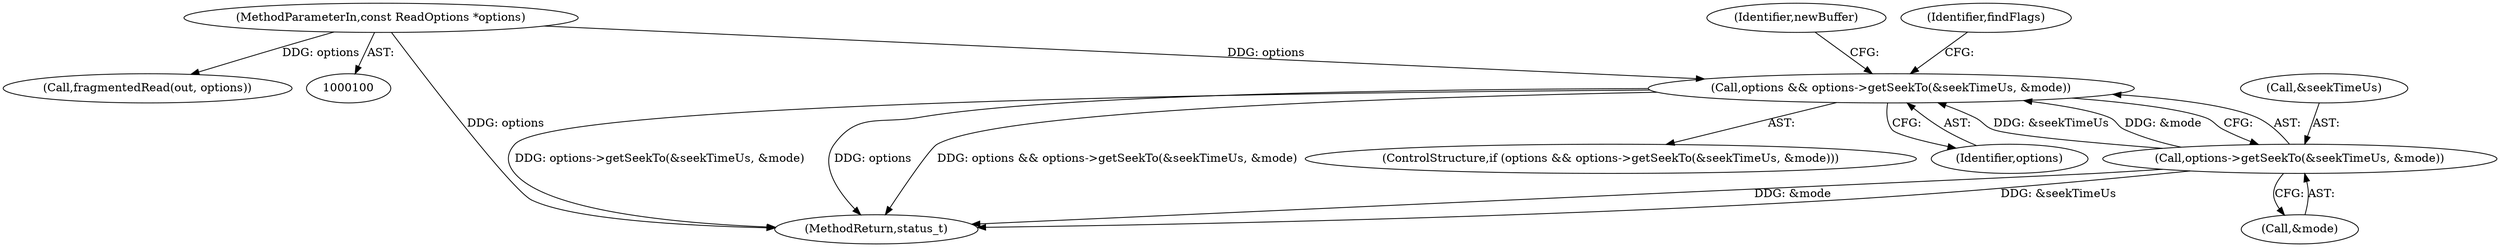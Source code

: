 digraph "0_Android_d48f0f145f8f0f4472bc0af668ac9a8bce44ba9b_0@pointer" {
"1000128" [label="(Call,options && options->getSeekTo(&seekTimeUs, &mode))"];
"1000102" [label="(MethodParameterIn,const ReadOptions *options)"];
"1000130" [label="(Call,options->getSeekTo(&seekTimeUs, &mode))"];
"1000710" [label="(MethodReturn,status_t)"];
"1000127" [label="(ControlStructure,if (options && options->getSeekTo(&seekTimeUs, &mode)))"];
"1000261" [label="(Identifier,newBuffer)"];
"1000113" [label="(Call,fragmentedRead(out, options))"];
"1000131" [label="(Call,&seekTimeUs)"];
"1000102" [label="(MethodParameterIn,const ReadOptions *options)"];
"1000129" [label="(Identifier,options)"];
"1000128" [label="(Call,options && options->getSeekTo(&seekTimeUs, &mode))"];
"1000133" [label="(Call,&mode)"];
"1000138" [label="(Identifier,findFlags)"];
"1000130" [label="(Call,options->getSeekTo(&seekTimeUs, &mode))"];
"1000128" -> "1000127"  [label="AST: "];
"1000128" -> "1000129"  [label="CFG: "];
"1000128" -> "1000130"  [label="CFG: "];
"1000129" -> "1000128"  [label="AST: "];
"1000130" -> "1000128"  [label="AST: "];
"1000138" -> "1000128"  [label="CFG: "];
"1000261" -> "1000128"  [label="CFG: "];
"1000128" -> "1000710"  [label="DDG: options->getSeekTo(&seekTimeUs, &mode)"];
"1000128" -> "1000710"  [label="DDG: options"];
"1000128" -> "1000710"  [label="DDG: options && options->getSeekTo(&seekTimeUs, &mode)"];
"1000102" -> "1000128"  [label="DDG: options"];
"1000130" -> "1000128"  [label="DDG: &seekTimeUs"];
"1000130" -> "1000128"  [label="DDG: &mode"];
"1000102" -> "1000100"  [label="AST: "];
"1000102" -> "1000710"  [label="DDG: options"];
"1000102" -> "1000113"  [label="DDG: options"];
"1000130" -> "1000133"  [label="CFG: "];
"1000131" -> "1000130"  [label="AST: "];
"1000133" -> "1000130"  [label="AST: "];
"1000130" -> "1000710"  [label="DDG: &mode"];
"1000130" -> "1000710"  [label="DDG: &seekTimeUs"];
}
